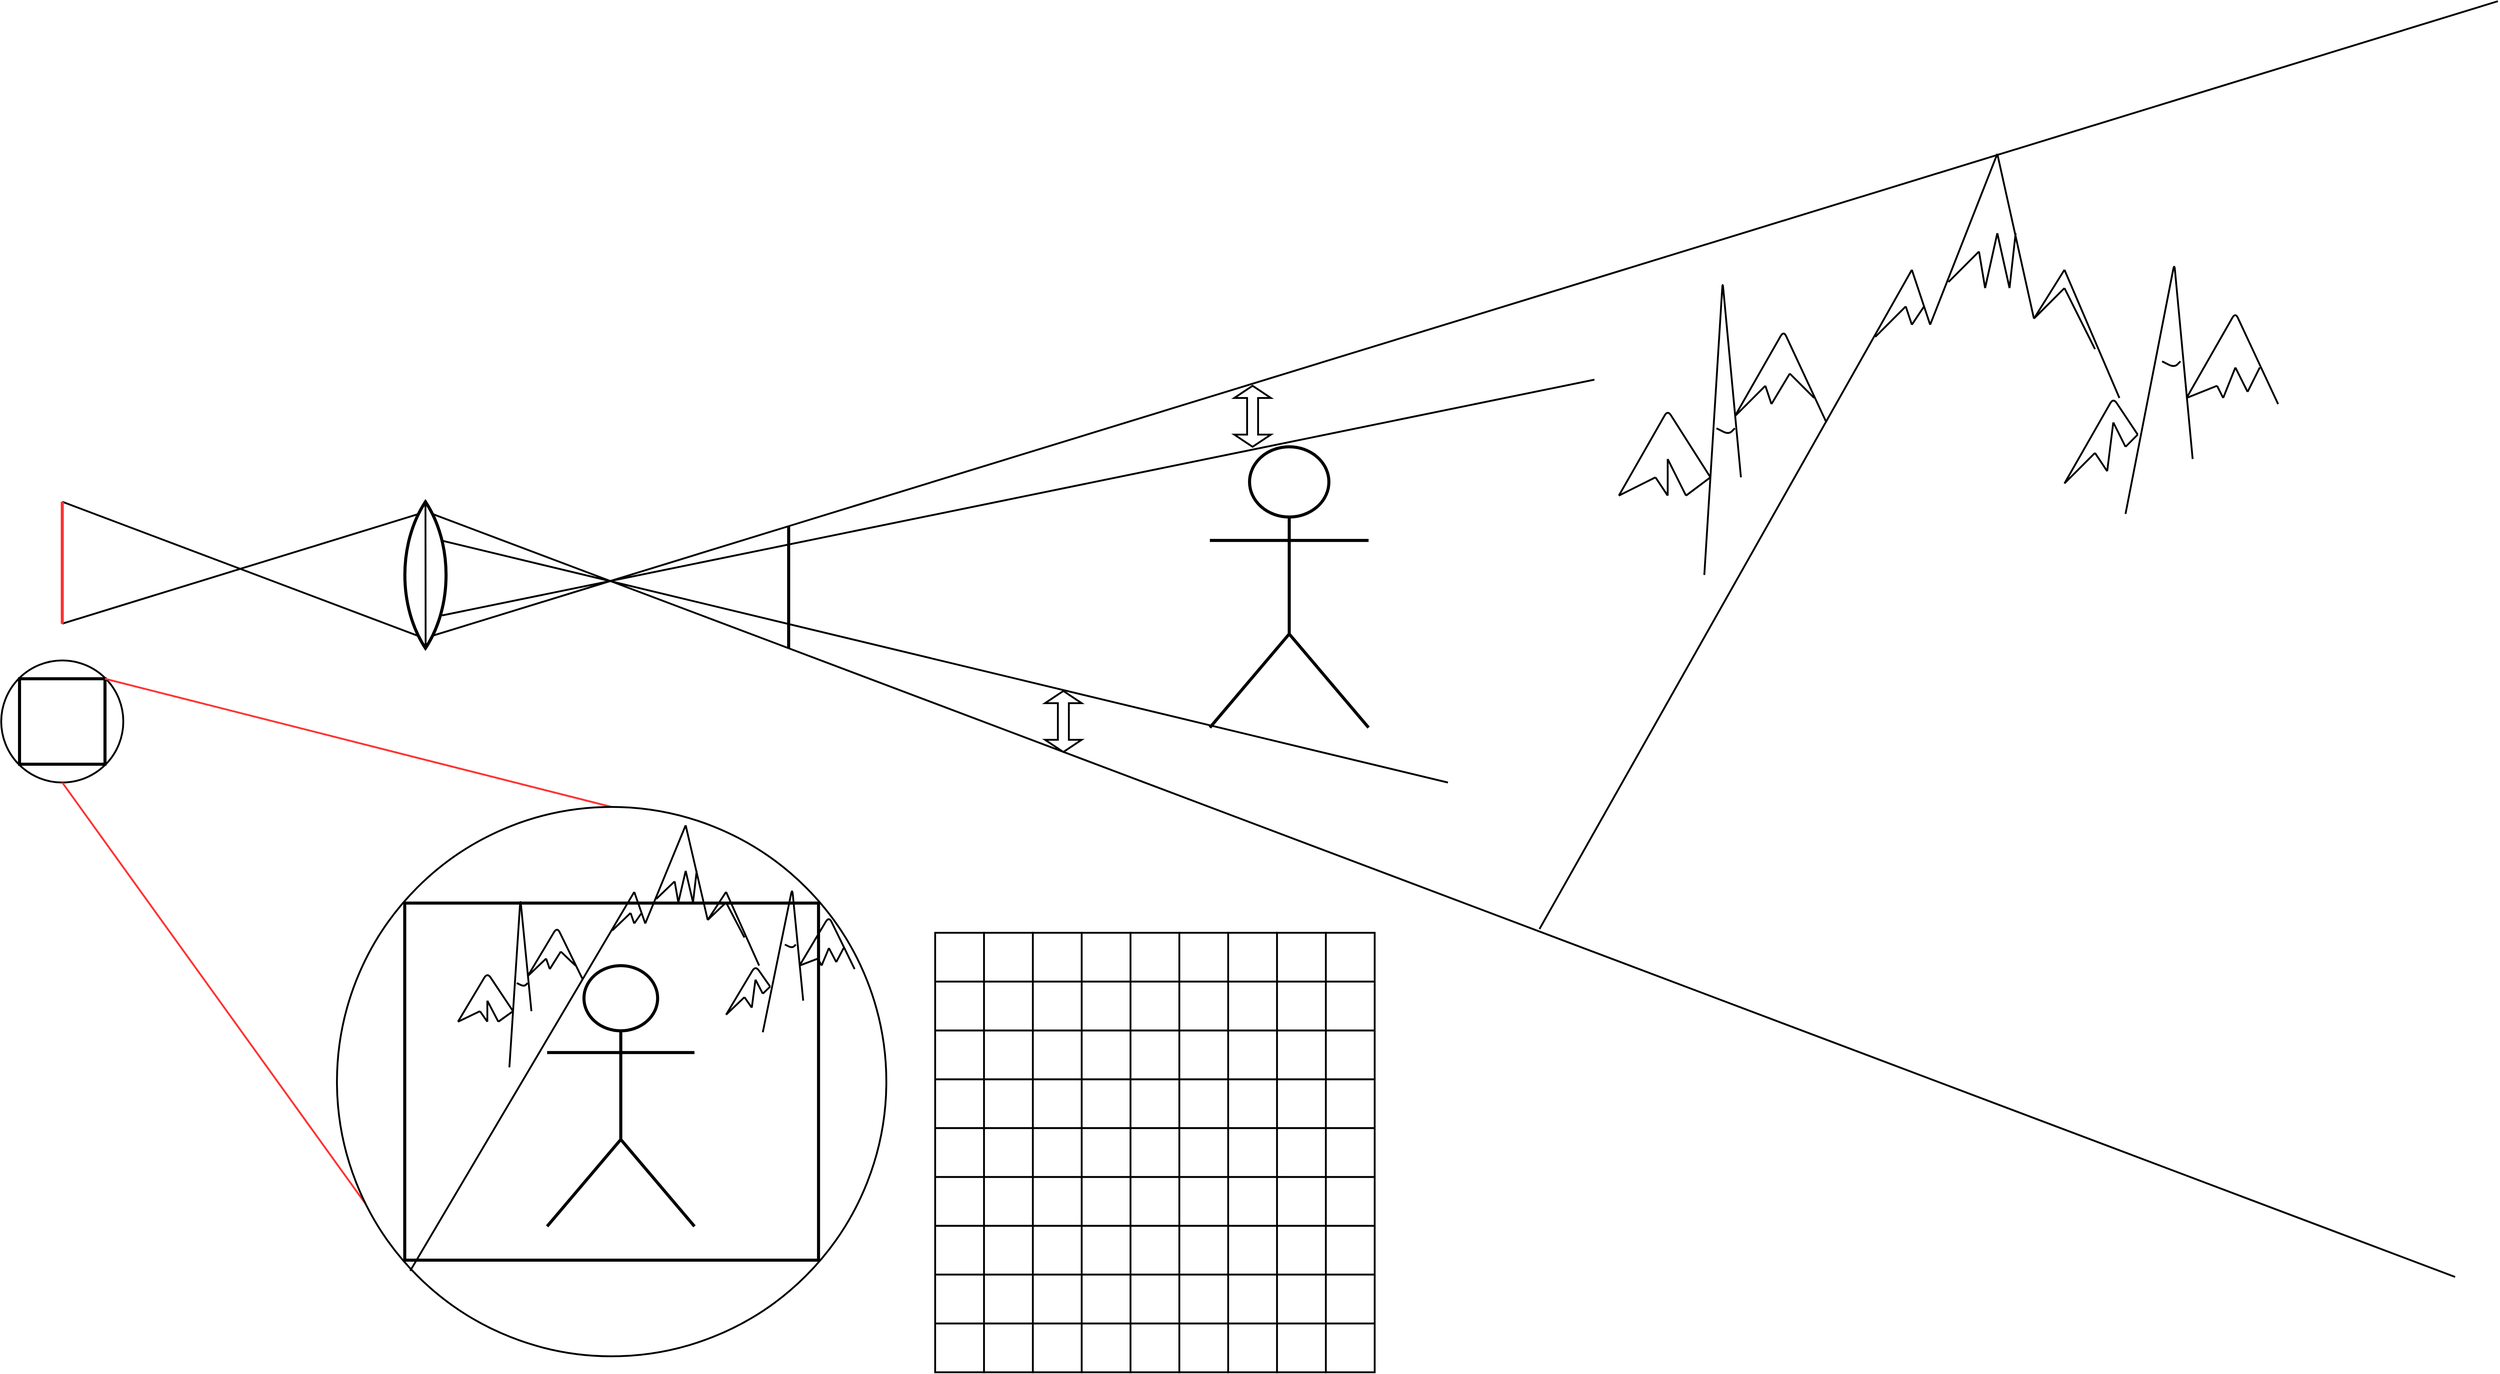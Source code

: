 <mxfile version="12.4.7" type="device"><diagram id="Iu-6pFek45167cjENZd1" name="Page-1"><mxGraphModel dx="7127" dy="3905" grid="1" gridSize="10" guides="1" tooltips="1" connect="1" arrows="1" fold="1" page="1" pageScale="1" pageWidth="1169" pageHeight="827" math="0" shadow="0"><root><mxCell id="0"/><mxCell id="1" parent="0"/><mxCell id="mqlm7likWdZztzBsqWx2-3" value="" style="whiteSpace=wrap;html=1;shape=mxgraph.basic.pointed_oval;strokeWidth=5;" parent="1" vertex="1"><mxGeometry x="400" y="120" width="90" height="240" as="geometry"/></mxCell><mxCell id="mqlm7likWdZztzBsqWx2-7" value="" style="endArrow=none;html=1;exitX=0.626;exitY=0.915;exitDx=0;exitDy=0;exitPerimeter=0;strokeWidth=3;" parent="1" source="mqlm7likWdZztzBsqWx2-3" edge="1"><mxGeometry width="50" height="50" relative="1" as="geometry"><mxPoint x="426.34" y="369.6" as="sourcePoint"/><mxPoint x="1040" y="160" as="targetPoint"/></mxGeometry></mxCell><mxCell id="mqlm7likWdZztzBsqWx2-11" value="" style="endArrow=none;html=1;exitX=0.625;exitY=0.083;exitDx=0;exitDy=0;exitPerimeter=0;strokeWidth=3;" parent="1" source="mqlm7likWdZztzBsqWx2-3" edge="1"><mxGeometry width="50" height="50" relative="1" as="geometry"><mxPoint x="456.25" y="139.92" as="sourcePoint"/><mxPoint x="1040" y="360" as="targetPoint"/></mxGeometry></mxCell><mxCell id="mqlm7likWdZztzBsqWx2-12" value="" style="endArrow=none;html=1;exitX=0.626;exitY=0.915;exitDx=0;exitDy=0;exitPerimeter=0;strokeWidth=3;" parent="1" edge="1"><mxGeometry width="50" height="50" relative="1" as="geometry"><mxPoint x="-149.91" y="319.68" as="sourcePoint"/><mxPoint x="433.75" y="140.08" as="targetPoint"/></mxGeometry></mxCell><mxCell id="mqlm7likWdZztzBsqWx2-13" value="" style="endArrow=none;html=1;exitX=0.625;exitY=0.083;exitDx=0;exitDy=0;exitPerimeter=0;strokeWidth=3;" parent="1" edge="1"><mxGeometry width="50" height="50" relative="1" as="geometry"><mxPoint x="-150" y="120.0" as="sourcePoint"/><mxPoint x="433.75" y="340.08" as="targetPoint"/></mxGeometry></mxCell><mxCell id="mqlm7likWdZztzBsqWx2-14" value="" style="endArrow=none;html=1;" parent="1" edge="1"><mxGeometry width="50" height="50" relative="1" as="geometry"><mxPoint x="1040" y="160" as="sourcePoint"/><mxPoint x="1623.66" y="-20" as="targetPoint"/></mxGeometry></mxCell><mxCell id="mqlm7likWdZztzBsqWx2-15" value="" style="endArrow=none;html=1;exitX=0.625;exitY=0.083;exitDx=0;exitDy=0;exitPerimeter=0;" parent="1" edge="1"><mxGeometry width="50" height="50" relative="1" as="geometry"><mxPoint x="1040.0" y="360.0" as="sourcePoint"/><mxPoint x="1623.75" y="580.08" as="targetPoint"/></mxGeometry></mxCell><mxCell id="mqlm7likWdZztzBsqWx2-21" value="" style="endArrow=none;html=1;strokeWidth=3;" parent="1" edge="1"><mxGeometry width="50" height="50" relative="1" as="geometry"><mxPoint x="1040" y="160" as="sourcePoint"/><mxPoint x="3840" y="-700" as="targetPoint"/></mxGeometry></mxCell><mxCell id="mqlm7likWdZztzBsqWx2-24" value="" style="endArrow=none;html=1;exitX=0.625;exitY=0.083;exitDx=0;exitDy=0;exitPerimeter=0;strokeWidth=3;" parent="1" edge="1"><mxGeometry width="50" height="50" relative="1" as="geometry"><mxPoint x="1040" y="360" as="sourcePoint"/><mxPoint x="3770" y="1390" as="targetPoint"/></mxGeometry></mxCell><mxCell id="mqlm7likWdZztzBsqWx2-27" value="&lt;br&gt;" style="shape=umlActor;verticalLabelPosition=bottom;labelBackgroundColor=#ffffff;verticalAlign=top;html=1;outlineConnect=0;strokeWidth=5;" parent="1" vertex="1"><mxGeometry x="1730" y="30" width="260" height="460" as="geometry"/></mxCell><mxCell id="mqlm7likWdZztzBsqWx2-34" value="" style="endArrow=none;html=1;strokeWidth=5;strokeColor=#FF3333;" parent="1" edge="1"><mxGeometry width="50" height="50" relative="1" as="geometry"><mxPoint x="-150" y="320" as="sourcePoint"/><mxPoint x="-150" y="120" as="targetPoint"/></mxGeometry></mxCell><mxCell id="mqlm7likWdZztzBsqWx2-35" value="" style="endArrow=none;html=1;strokeWidth=3;exitX=0.503;exitY=0.993;exitDx=0;exitDy=0;exitPerimeter=0;entryX=0.5;entryY=0.012;entryDx=0;entryDy=0;entryPerimeter=0;" parent="1" source="mqlm7likWdZztzBsqWx2-3" target="mqlm7likWdZztzBsqWx2-3" edge="1"><mxGeometry width="50" height="50" relative="1" as="geometry"><mxPoint x="270" y="1460" as="sourcePoint"/><mxPoint x="444" y="130" as="targetPoint"/></mxGeometry></mxCell><mxCell id="mqlm7likWdZztzBsqWx2-36" value="" style="endArrow=none;html=1;strokeWidth=5;" parent="1" edge="1"><mxGeometry width="50" height="50" relative="1" as="geometry"><mxPoint x="1040" y="360" as="sourcePoint"/><mxPoint x="1040" y="160" as="targetPoint"/></mxGeometry></mxCell><mxCell id="mqlm7likWdZztzBsqWx2-38" value="" style="endArrow=none;html=1;strokeWidth=3;" parent="1" edge="1"><mxGeometry width="50" height="50" relative="1" as="geometry"><mxPoint x="2910" y="-170" as="sourcePoint"/><mxPoint x="3020" y="-450" as="targetPoint"/></mxGeometry></mxCell><mxCell id="mqlm7likWdZztzBsqWx2-40" value="" style="endArrow=none;html=1;strokeWidth=3;" parent="1" edge="1"><mxGeometry width="50" height="50" relative="1" as="geometry"><mxPoint x="3080" y="-180" as="sourcePoint"/><mxPoint x="3020" y="-450" as="targetPoint"/></mxGeometry></mxCell><mxCell id="mqlm7likWdZztzBsqWx2-43" value="" style="endArrow=none;html=1;strokeWidth=3;" parent="1" edge="1"><mxGeometry width="50" height="50" relative="1" as="geometry"><mxPoint x="3080" y="-180" as="sourcePoint"/><mxPoint x="3130" y="-260" as="targetPoint"/></mxGeometry></mxCell><mxCell id="mqlm7likWdZztzBsqWx2-44" value="" style="endArrow=none;html=1;strokeWidth=3;" parent="1" edge="1"><mxGeometry width="50" height="50" relative="1" as="geometry"><mxPoint x="2910.0" y="-170" as="sourcePoint"/><mxPoint x="2880" y="-260" as="targetPoint"/></mxGeometry></mxCell><mxCell id="mqlm7likWdZztzBsqWx2-47" value="" style="endArrow=none;html=1;strokeWidth=3;" parent="1" edge="1"><mxGeometry width="50" height="50" relative="1" as="geometry"><mxPoint x="2270" y="820" as="sourcePoint"/><mxPoint x="2880" y="-260" as="targetPoint"/></mxGeometry></mxCell><mxCell id="mqlm7likWdZztzBsqWx2-48" value="" style="endArrow=none;html=1;strokeWidth=3;" parent="1" edge="1"><mxGeometry width="50" height="50" relative="1" as="geometry"><mxPoint x="3220" y="-50" as="sourcePoint"/><mxPoint x="3130" y="-260" as="targetPoint"/></mxGeometry></mxCell><mxCell id="mqlm7likWdZztzBsqWx2-50" value="" style="endArrow=none;html=1;strokeWidth=3;" parent="1" edge="1"><mxGeometry width="50" height="50" relative="1" as="geometry"><mxPoint x="2540" y="240" as="sourcePoint"/><mxPoint x="2600" y="80" as="targetPoint"/><Array as="points"><mxPoint x="2570" y="-240"/></Array></mxGeometry></mxCell><mxCell id="mqlm7likWdZztzBsqWx2-51" value="" style="endArrow=none;html=1;strokeWidth=3;" parent="1" edge="1"><mxGeometry width="50" height="50" relative="1" as="geometry"><mxPoint x="2590" y="-20" as="sourcePoint"/><mxPoint x="2740" y="-10" as="targetPoint"/><Array as="points"><mxPoint x="2670" y="-160"/></Array></mxGeometry></mxCell><mxCell id="mqlm7likWdZztzBsqWx2-53" value="" style="endArrow=none;html=1;strokeWidth=3;" parent="1" edge="1"><mxGeometry width="50" height="50" relative="1" as="geometry"><mxPoint x="2400" y="110" as="sourcePoint"/><mxPoint x="2550" y="80" as="targetPoint"/><Array as="points"><mxPoint x="2480" y="-30"/></Array></mxGeometry></mxCell><mxCell id="mqlm7likWdZztzBsqWx2-54" value="" style="endArrow=none;html=1;strokeWidth=3;" parent="1" edge="1"><mxGeometry width="50" height="50" relative="1" as="geometry"><mxPoint x="3230" y="140" as="sourcePoint"/><mxPoint x="3340" y="50" as="targetPoint"/><Array as="points"><mxPoint x="3310" y="-270"/></Array></mxGeometry></mxCell><mxCell id="mqlm7likWdZztzBsqWx2-55" value="" style="endArrow=none;html=1;strokeWidth=3;" parent="1" edge="1"><mxGeometry width="50" height="50" relative="1" as="geometry"><mxPoint x="3330" y="-50" as="sourcePoint"/><mxPoint x="3480" y="-40" as="targetPoint"/><Array as="points"><mxPoint x="3410" y="-190"/></Array></mxGeometry></mxCell><mxCell id="mqlm7likWdZztzBsqWx2-56" value="" style="endArrow=none;html=1;strokeWidth=3;" parent="1" edge="1"><mxGeometry width="50" height="50" relative="1" as="geometry"><mxPoint x="3130" y="90" as="sourcePoint"/><mxPoint x="3250" y="10" as="targetPoint"/><Array as="points"><mxPoint x="3210" y="-50"/></Array></mxGeometry></mxCell><mxCell id="mqlm7likWdZztzBsqWx2-57" value="" style="endArrow=none;html=1;strokeWidth=3;" parent="1" edge="1"><mxGeometry width="50" height="50" relative="1" as="geometry"><mxPoint x="2400" y="110" as="sourcePoint"/><mxPoint x="2460" y="80" as="targetPoint"/></mxGeometry></mxCell><mxCell id="mqlm7likWdZztzBsqWx2-59" value="" style="endArrow=none;html=1;strokeWidth=3;" parent="1" edge="1"><mxGeometry width="50" height="50" relative="1" as="geometry"><mxPoint x="2480" y="110" as="sourcePoint"/><mxPoint x="2460" y="80" as="targetPoint"/></mxGeometry></mxCell><mxCell id="mqlm7likWdZztzBsqWx2-60" value="" style="endArrow=none;html=1;strokeWidth=3;" parent="1" edge="1"><mxGeometry width="50" height="50" relative="1" as="geometry"><mxPoint x="2480" y="110" as="sourcePoint"/><mxPoint x="2480" y="50" as="targetPoint"/></mxGeometry></mxCell><mxCell id="mqlm7likWdZztzBsqWx2-62" value="" style="endArrow=none;html=1;strokeWidth=3;" parent="1" edge="1"><mxGeometry width="50" height="50" relative="1" as="geometry"><mxPoint x="2510" y="110" as="sourcePoint"/><mxPoint x="2480" y="50" as="targetPoint"/></mxGeometry></mxCell><mxCell id="mqlm7likWdZztzBsqWx2-63" value="" style="endArrow=none;html=1;strokeWidth=3;" parent="1" edge="1"><mxGeometry width="50" height="50" relative="1" as="geometry"><mxPoint x="2510" y="110" as="sourcePoint"/><mxPoint x="2550" y="80" as="targetPoint"/></mxGeometry></mxCell><mxCell id="mqlm7likWdZztzBsqWx2-67" value="" style="endArrow=none;html=1;strokeWidth=3;" parent="1" edge="1"><mxGeometry width="50" height="50" relative="1" as="geometry"><mxPoint x="3290.0" y="-110" as="sourcePoint"/><mxPoint x="3320.0" y="-110" as="targetPoint"/><Array as="points"><mxPoint x="3310" y="-100"/></Array></mxGeometry></mxCell><mxCell id="mqlm7likWdZztzBsqWx2-68" value="" style="endArrow=none;html=1;strokeWidth=3;" parent="1" edge="1"><mxGeometry width="50" height="50" relative="1" as="geometry"><mxPoint x="2560" y="-0.29" as="sourcePoint"/><mxPoint x="2590" y="-0.29" as="targetPoint"/><Array as="points"><mxPoint x="2580" y="9.71"/></Array></mxGeometry></mxCell><mxCell id="mqlm7likWdZztzBsqWx2-76" value="" style="endArrow=none;html=1;strokeWidth=3;" parent="1" edge="1"><mxGeometry width="50" height="50" relative="1" as="geometry"><mxPoint x="2590" y="-20" as="sourcePoint"/><mxPoint x="2640" y="-70" as="targetPoint"/></mxGeometry></mxCell><mxCell id="mqlm7likWdZztzBsqWx2-77" value="" style="endArrow=none;html=1;strokeWidth=3;" parent="1" edge="1"><mxGeometry width="50" height="50" relative="1" as="geometry"><mxPoint x="2650" y="-40" as="sourcePoint"/><mxPoint x="2640" y="-70" as="targetPoint"/></mxGeometry></mxCell><mxCell id="mqlm7likWdZztzBsqWx2-78" value="" style="endArrow=none;html=1;strokeWidth=3;" parent="1" edge="1"><mxGeometry width="50" height="50" relative="1" as="geometry"><mxPoint x="2650" y="-40" as="sourcePoint"/><mxPoint x="2680" y="-90" as="targetPoint"/></mxGeometry></mxCell><mxCell id="mqlm7likWdZztzBsqWx2-81" value="" style="endArrow=none;html=1;strokeWidth=3;" parent="1" edge="1"><mxGeometry width="50" height="50" relative="1" as="geometry"><mxPoint x="2720" y="-50" as="sourcePoint"/><mxPoint x="2680" y="-90" as="targetPoint"/></mxGeometry></mxCell><mxCell id="mqlm7likWdZztzBsqWx2-83" value="" style="endArrow=none;html=1;strokeWidth=3;" parent="1" edge="1"><mxGeometry width="50" height="50" relative="1" as="geometry"><mxPoint x="2820" y="-150" as="sourcePoint"/><mxPoint x="2870" y="-200" as="targetPoint"/></mxGeometry></mxCell><mxCell id="mqlm7likWdZztzBsqWx2-84" value="" style="endArrow=none;html=1;strokeWidth=3;" parent="1" edge="1"><mxGeometry width="50" height="50" relative="1" as="geometry"><mxPoint x="2880" y="-170" as="sourcePoint"/><mxPoint x="2870" y="-200" as="targetPoint"/></mxGeometry></mxCell><mxCell id="mqlm7likWdZztzBsqWx2-85" value="" style="endArrow=none;html=1;strokeWidth=3;" parent="1" edge="1"><mxGeometry width="50" height="50" relative="1" as="geometry"><mxPoint x="2880" y="-170" as="sourcePoint"/><mxPoint x="2900" y="-200" as="targetPoint"/></mxGeometry></mxCell><mxCell id="mqlm7likWdZztzBsqWx2-87" value="" style="endArrow=none;html=1;strokeWidth=3;" parent="1" edge="1"><mxGeometry width="50" height="50" relative="1" as="geometry"><mxPoint x="2940" y="-240" as="sourcePoint"/><mxPoint x="2990" y="-290" as="targetPoint"/></mxGeometry></mxCell><mxCell id="mqlm7likWdZztzBsqWx2-88" value="" style="endArrow=none;html=1;strokeWidth=3;" parent="1" edge="1"><mxGeometry width="50" height="50" relative="1" as="geometry"><mxPoint x="3000" y="-230" as="sourcePoint"/><mxPoint x="2990" y="-290" as="targetPoint"/></mxGeometry></mxCell><mxCell id="mqlm7likWdZztzBsqWx2-89" value="" style="endArrow=none;html=1;strokeWidth=3;" parent="1" edge="1"><mxGeometry width="50" height="50" relative="1" as="geometry"><mxPoint x="3000" y="-230" as="sourcePoint"/><mxPoint x="3020" y="-320" as="targetPoint"/></mxGeometry></mxCell><mxCell id="mqlm7likWdZztzBsqWx2-90" value="" style="endArrow=none;html=1;strokeWidth=3;" parent="1" edge="1"><mxGeometry width="50" height="50" relative="1" as="geometry"><mxPoint x="3040" y="-230" as="sourcePoint"/><mxPoint x="3020" y="-320" as="targetPoint"/></mxGeometry></mxCell><mxCell id="mqlm7likWdZztzBsqWx2-91" value="" style="endArrow=none;html=1;strokeWidth=3;" parent="1" edge="1"><mxGeometry width="50" height="50" relative="1" as="geometry"><mxPoint x="3040" y="-230" as="sourcePoint"/><mxPoint x="3050" y="-320" as="targetPoint"/></mxGeometry></mxCell><mxCell id="mqlm7likWdZztzBsqWx2-92" value="" style="endArrow=none;html=1;strokeWidth=3;" parent="1" edge="1"><mxGeometry width="50" height="50" relative="1" as="geometry"><mxPoint x="3080" y="-180" as="sourcePoint"/><mxPoint x="3130" y="-230" as="targetPoint"/></mxGeometry></mxCell><mxCell id="mqlm7likWdZztzBsqWx2-93" value="" style="endArrow=none;html=1;strokeWidth=3;" parent="1" edge="1"><mxGeometry width="50" height="50" relative="1" as="geometry"><mxPoint x="3180" y="-130" as="sourcePoint"/><mxPoint x="3130" y="-230" as="targetPoint"/></mxGeometry></mxCell><mxCell id="mqlm7likWdZztzBsqWx2-95" value="" style="endArrow=none;html=1;strokeWidth=3;" parent="1" edge="1"><mxGeometry width="50" height="50" relative="1" as="geometry"><mxPoint x="3130" y="90.0" as="sourcePoint"/><mxPoint x="3180" y="40.0" as="targetPoint"/></mxGeometry></mxCell><mxCell id="mqlm7likWdZztzBsqWx2-96" value="" style="endArrow=none;html=1;strokeWidth=3;" parent="1" edge="1"><mxGeometry width="50" height="50" relative="1" as="geometry"><mxPoint x="3200" y="70" as="sourcePoint"/><mxPoint x="3180" y="40" as="targetPoint"/></mxGeometry></mxCell><mxCell id="mqlm7likWdZztzBsqWx2-97" value="" style="endArrow=none;html=1;strokeWidth=3;" parent="1" edge="1"><mxGeometry width="50" height="50" relative="1" as="geometry"><mxPoint x="3200" y="70" as="sourcePoint"/><mxPoint x="3210" y="-10" as="targetPoint"/></mxGeometry></mxCell><mxCell id="mqlm7likWdZztzBsqWx2-98" value="" style="endArrow=none;html=1;strokeWidth=3;" parent="1" edge="1"><mxGeometry width="50" height="50" relative="1" as="geometry"><mxPoint x="3230" y="30" as="sourcePoint"/><mxPoint x="3210" y="-10" as="targetPoint"/></mxGeometry></mxCell><mxCell id="mqlm7likWdZztzBsqWx2-99" value="" style="endArrow=none;html=1;strokeWidth=3;" parent="1" edge="1"><mxGeometry width="50" height="50" relative="1" as="geometry"><mxPoint x="3230" y="30" as="sourcePoint"/><mxPoint x="3250" y="10" as="targetPoint"/></mxGeometry></mxCell><mxCell id="mqlm7likWdZztzBsqWx2-100" value="" style="endArrow=none;html=1;strokeWidth=3;" parent="1" edge="1"><mxGeometry width="50" height="50" relative="1" as="geometry"><mxPoint x="3330" y="-50" as="sourcePoint"/><mxPoint x="3380" y="-70" as="targetPoint"/></mxGeometry></mxCell><mxCell id="mqlm7likWdZztzBsqWx2-101" value="" style="endArrow=none;html=1;strokeWidth=3;" parent="1" edge="1"><mxGeometry width="50" height="50" relative="1" as="geometry"><mxPoint x="3390" y="-50" as="sourcePoint"/><mxPoint x="3380" y="-70.0" as="targetPoint"/></mxGeometry></mxCell><mxCell id="mqlm7likWdZztzBsqWx2-102" value="" style="endArrow=none;html=1;strokeWidth=3;" parent="1" edge="1"><mxGeometry width="50" height="50" relative="1" as="geometry"><mxPoint x="3390" y="-50.0" as="sourcePoint"/><mxPoint x="3410" y="-100" as="targetPoint"/></mxGeometry></mxCell><mxCell id="mqlm7likWdZztzBsqWx2-103" value="" style="endArrow=none;html=1;strokeWidth=3;" parent="1" edge="1"><mxGeometry width="50" height="50" relative="1" as="geometry"><mxPoint x="3430" y="-60" as="sourcePoint"/><mxPoint x="3410" y="-100" as="targetPoint"/></mxGeometry></mxCell><mxCell id="mqlm7likWdZztzBsqWx2-104" value="" style="endArrow=none;html=1;strokeWidth=3;" parent="1" edge="1"><mxGeometry width="50" height="50" relative="1" as="geometry"><mxPoint x="3430" y="-60.0" as="sourcePoint"/><mxPoint x="3450" y="-100" as="targetPoint"/></mxGeometry></mxCell><mxCell id="mqlm7likWdZztzBsqWx2-107" value="" style="endArrow=none;html=1;strokeWidth=3;exitX=0.802;exitY=0.776;exitDx=0;exitDy=0;exitPerimeter=0;" parent="1" source="mqlm7likWdZztzBsqWx2-3" edge="1"><mxGeometry width="50" height="50" relative="1" as="geometry"><mxPoint x="465.88" y="321.36" as="sourcePoint"/><mxPoint x="2360" y="-80" as="targetPoint"/></mxGeometry></mxCell><mxCell id="mqlm7likWdZztzBsqWx2-110" value="" style="endArrow=none;html=1;strokeWidth=3;exitX=0.815;exitY=0.267;exitDx=0;exitDy=0;exitPerimeter=0;" parent="1" source="mqlm7likWdZztzBsqWx2-3" edge="1"><mxGeometry width="50" height="50" relative="1" as="geometry"><mxPoint x="473" y="181" as="sourcePoint"/><mxPoint x="2120" y="580" as="targetPoint"/></mxGeometry></mxCell><mxCell id="mqlm7likWdZztzBsqWx2-111" value="" style="shape=doubleArrow;direction=south;whiteSpace=wrap;html=1;strokeWidth=3;" parent="1" vertex="1"><mxGeometry x="1460" y="430" width="60" height="100" as="geometry"/></mxCell><mxCell id="mqlm7likWdZztzBsqWx2-112" value="" style="shape=doubleArrow;direction=south;whiteSpace=wrap;html=1;strokeWidth=3;" parent="1" vertex="1"><mxGeometry x="1770" y="-70" width="60" height="100" as="geometry"/></mxCell><mxCell id="mqlm7likWdZztzBsqWx2-115" value="" style="ellipse;whiteSpace=wrap;html=1;aspect=fixed;strokeWidth=3;" parent="1" vertex="1"><mxGeometry x="-250" y="380" width="200" height="200" as="geometry"/></mxCell><mxCell id="mqlm7likWdZztzBsqWx2-116" value="" style="whiteSpace=wrap;html=1;aspect=fixed;strokeWidth=5;" parent="1" vertex="1"><mxGeometry x="-220" y="410" width="140" height="140" as="geometry"/></mxCell><mxCell id="mqlm7likWdZztzBsqWx2-253" value="" style="endArrow=none;html=1;strokeColor=#FF3333;strokeWidth=3;entryX=0.5;entryY=0;entryDx=0;entryDy=0;" parent="1" target="mqlm7likWdZztzBsqWx2-160" edge="1"><mxGeometry width="50" height="50" relative="1" as="geometry"><mxPoint x="-80" y="410" as="sourcePoint"/><mxPoint x="-30" y="360" as="targetPoint"/></mxGeometry></mxCell><mxCell id="mqlm7likWdZztzBsqWx2-258" value="" style="endArrow=none;html=1;strokeColor=#FF3333;strokeWidth=3;exitX=0.5;exitY=1;exitDx=0;exitDy=0;entryX=0;entryY=1;entryDx=0;entryDy=0;" parent="1" source="mqlm7likWdZztzBsqWx2-115" target="mqlm7likWdZztzBsqWx2-160" edge="1"><mxGeometry width="50" height="50" relative="1" as="geometry"><mxPoint x="-250" y="1590" as="sourcePoint"/><mxPoint x="-200" y="1540" as="targetPoint"/></mxGeometry></mxCell><mxCell id="mqlm7likWdZztzBsqWx2-160" value="" style="ellipse;whiteSpace=wrap;html=1;aspect=fixed;strokeWidth=3;" parent="1" vertex="1"><mxGeometry x="300" y="620" width="900" height="900" as="geometry"/></mxCell><mxCell id="mqlm7likWdZztzBsqWx2-161" value="" style="whiteSpace=wrap;html=1;aspect=fixed;strokeWidth=5;container=1;" parent="1" vertex="1"><mxGeometry x="411.07" y="777.5" width="677.85" height="585" as="geometry"/></mxCell><mxCell id="mqlm7likWdZztzBsqWx2-252" value="&lt;br&gt;" style="shape=umlActor;verticalLabelPosition=bottom;labelBackgroundColor=#ffffff;verticalAlign=top;html=1;outlineConnect=0;strokeWidth=5;" parent="mqlm7likWdZztzBsqWx2-161" vertex="1"><mxGeometry x="233.214" y="102.504" width="241.426" height="427.143" as="geometry"/></mxCell><mxCell id="mqlm7likWdZztzBsqWx2-251" value="" style="group;strokeWidth=6;" parent="1" vertex="1" connectable="0"><mxGeometry x="420" y="650" width="710" height="730" as="geometry"/></mxCell><mxCell id="mqlm7likWdZztzBsqWx2-208" value="" style="endArrow=none;html=1;strokeWidth=3;" parent="mqlm7likWdZztzBsqWx2-251" edge="1"><mxGeometry width="50" height="50" relative="1" as="geometry"><mxPoint x="385.085" y="160.945" as="sourcePoint"/><mxPoint x="451.271" as="targetPoint"/></mxGeometry></mxCell><mxCell id="mqlm7likWdZztzBsqWx2-209" value="" style="endArrow=none;html=1;strokeWidth=3;" parent="mqlm7likWdZztzBsqWx2-251" edge="1"><mxGeometry width="50" height="50" relative="1" as="geometry"><mxPoint x="487.373" y="155.197" as="sourcePoint"/><mxPoint x="451.271" as="targetPoint"/></mxGeometry></mxCell><mxCell id="mqlm7likWdZztzBsqWx2-210" value="" style="endArrow=none;html=1;strokeWidth=3;" parent="mqlm7likWdZztzBsqWx2-251" edge="1"><mxGeometry width="50" height="50" relative="1" as="geometry"><mxPoint x="487.373" y="155.197" as="sourcePoint"/><mxPoint x="517.458" y="109.213" as="targetPoint"/></mxGeometry></mxCell><mxCell id="mqlm7likWdZztzBsqWx2-211" value="" style="endArrow=none;html=1;strokeWidth=3;" parent="mqlm7likWdZztzBsqWx2-251" edge="1"><mxGeometry width="50" height="50" relative="1" as="geometry"><mxPoint x="385.085" y="160.945" as="sourcePoint"/><mxPoint x="367.034" y="109.213" as="targetPoint"/></mxGeometry></mxCell><mxCell id="mqlm7likWdZztzBsqWx2-212" value="" style="endArrow=none;html=1;strokeWidth=3;" parent="mqlm7likWdZztzBsqWx2-251" edge="1"><mxGeometry width="50" height="50" relative="1" as="geometry"><mxPoint y="730" as="sourcePoint"/><mxPoint x="367.034" y="109.213" as="targetPoint"/></mxGeometry></mxCell><mxCell id="mqlm7likWdZztzBsqWx2-213" value="" style="endArrow=none;html=1;strokeWidth=3;" parent="mqlm7likWdZztzBsqWx2-251" edge="1"><mxGeometry width="50" height="50" relative="1" as="geometry"><mxPoint x="571.61" y="229.921" as="sourcePoint"/><mxPoint x="517.458" y="109.213" as="targetPoint"/></mxGeometry></mxCell><mxCell id="mqlm7likWdZztzBsqWx2-214" value="" style="endArrow=none;html=1;strokeWidth=3;" parent="mqlm7likWdZztzBsqWx2-251" edge="1"><mxGeometry width="50" height="50" relative="1" as="geometry"><mxPoint x="162.458" y="396.614" as="sourcePoint"/><mxPoint x="198.559" y="304.646" as="targetPoint"/><Array as="points"><mxPoint x="180.508" y="120.709"/></Array></mxGeometry></mxCell><mxCell id="mqlm7likWdZztzBsqWx2-215" value="" style="endArrow=none;html=1;strokeWidth=3;" parent="mqlm7likWdZztzBsqWx2-251" edge="1"><mxGeometry width="50" height="50" relative="1" as="geometry"><mxPoint x="192.542" y="247.165" as="sourcePoint"/><mxPoint x="282.797" y="252.913" as="targetPoint"/><Array as="points"><mxPoint x="240.678" y="166.693"/></Array></mxGeometry></mxCell><mxCell id="mqlm7likWdZztzBsqWx2-216" value="" style="endArrow=none;html=1;strokeWidth=3;" parent="mqlm7likWdZztzBsqWx2-251" edge="1"><mxGeometry width="50" height="50" relative="1" as="geometry"><mxPoint x="78.22" y="321.89" as="sourcePoint"/><mxPoint x="168.475" y="304.646" as="targetPoint"/><Array as="points"><mxPoint x="126.356" y="241.417"/></Array></mxGeometry></mxCell><mxCell id="mqlm7likWdZztzBsqWx2-217" value="" style="endArrow=none;html=1;strokeWidth=3;" parent="mqlm7likWdZztzBsqWx2-251" edge="1"><mxGeometry width="50" height="50" relative="1" as="geometry"><mxPoint x="577.627" y="339.134" as="sourcePoint"/><mxPoint x="643.814" y="287.402" as="targetPoint"/><Array as="points"><mxPoint x="625.763" y="103.465"/></Array></mxGeometry></mxCell><mxCell id="mqlm7likWdZztzBsqWx2-218" value="" style="endArrow=none;html=1;strokeWidth=3;" parent="mqlm7likWdZztzBsqWx2-251" edge="1"><mxGeometry width="50" height="50" relative="1" as="geometry"><mxPoint x="637.797" y="229.921" as="sourcePoint"/><mxPoint x="728.051" y="235.669" as="targetPoint"/><Array as="points"><mxPoint x="685.932" y="149.449"/></Array></mxGeometry></mxCell><mxCell id="mqlm7likWdZztzBsqWx2-219" value="" style="endArrow=none;html=1;strokeWidth=3;" parent="mqlm7likWdZztzBsqWx2-251" edge="1"><mxGeometry width="50" height="50" relative="1" as="geometry"><mxPoint x="517.458" y="310.394" as="sourcePoint"/><mxPoint x="589.661" y="264.409" as="targetPoint"/><Array as="points"><mxPoint x="565.593" y="229.921"/></Array></mxGeometry></mxCell><mxCell id="mqlm7likWdZztzBsqWx2-220" value="" style="endArrow=none;html=1;strokeWidth=3;" parent="mqlm7likWdZztzBsqWx2-251" edge="1"><mxGeometry width="50" height="50" relative="1" as="geometry"><mxPoint x="78.22" y="321.89" as="sourcePoint"/><mxPoint x="114.322" y="304.646" as="targetPoint"/></mxGeometry></mxCell><mxCell id="mqlm7likWdZztzBsqWx2-221" value="" style="endArrow=none;html=1;strokeWidth=3;" parent="mqlm7likWdZztzBsqWx2-251" edge="1"><mxGeometry width="50" height="50" relative="1" as="geometry"><mxPoint x="126.356" y="321.89" as="sourcePoint"/><mxPoint x="114.322" y="304.646" as="targetPoint"/></mxGeometry></mxCell><mxCell id="mqlm7likWdZztzBsqWx2-222" value="" style="endArrow=none;html=1;strokeWidth=3;" parent="mqlm7likWdZztzBsqWx2-251" edge="1"><mxGeometry width="50" height="50" relative="1" as="geometry"><mxPoint x="126.356" y="321.89" as="sourcePoint"/><mxPoint x="126.356" y="287.402" as="targetPoint"/></mxGeometry></mxCell><mxCell id="mqlm7likWdZztzBsqWx2-223" value="" style="endArrow=none;html=1;strokeWidth=3;" parent="mqlm7likWdZztzBsqWx2-251" edge="1"><mxGeometry width="50" height="50" relative="1" as="geometry"><mxPoint x="144.407" y="321.89" as="sourcePoint"/><mxPoint x="126.356" y="287.402" as="targetPoint"/></mxGeometry></mxCell><mxCell id="mqlm7likWdZztzBsqWx2-224" value="" style="endArrow=none;html=1;strokeWidth=3;" parent="mqlm7likWdZztzBsqWx2-251" edge="1"><mxGeometry width="50" height="50" relative="1" as="geometry"><mxPoint x="144.407" y="321.89" as="sourcePoint"/><mxPoint x="168.475" y="304.646" as="targetPoint"/></mxGeometry></mxCell><mxCell id="mqlm7likWdZztzBsqWx2-225" value="" style="endArrow=none;html=1;strokeWidth=3;" parent="mqlm7likWdZztzBsqWx2-251" edge="1"><mxGeometry width="50" height="50" relative="1" as="geometry"><mxPoint x="613.729" y="195.433" as="sourcePoint"/><mxPoint x="631.78" y="195.433" as="targetPoint"/><Array as="points"><mxPoint x="625.763" y="201.181"/></Array></mxGeometry></mxCell><mxCell id="mqlm7likWdZztzBsqWx2-226" value="" style="endArrow=none;html=1;strokeWidth=3;" parent="mqlm7likWdZztzBsqWx2-251" edge="1"><mxGeometry width="50" height="50" relative="1" as="geometry"><mxPoint x="174.492" y="258.495" as="sourcePoint"/><mxPoint x="192.542" y="258.495" as="targetPoint"/><Array as="points"><mxPoint x="186.525" y="264.243"/></Array></mxGeometry></mxCell><mxCell id="mqlm7likWdZztzBsqWx2-227" value="" style="endArrow=none;html=1;strokeWidth=3;" parent="mqlm7likWdZztzBsqWx2-251" edge="1"><mxGeometry width="50" height="50" relative="1" as="geometry"><mxPoint x="192.542" y="247.165" as="sourcePoint"/><mxPoint x="222.627" y="218.425" as="targetPoint"/></mxGeometry></mxCell><mxCell id="mqlm7likWdZztzBsqWx2-228" value="" style="endArrow=none;html=1;strokeWidth=3;" parent="mqlm7likWdZztzBsqWx2-251" edge="1"><mxGeometry width="50" height="50" relative="1" as="geometry"><mxPoint x="228.644" y="235.669" as="sourcePoint"/><mxPoint x="222.627" y="218.425" as="targetPoint"/></mxGeometry></mxCell><mxCell id="mqlm7likWdZztzBsqWx2-229" value="" style="endArrow=none;html=1;strokeWidth=3;" parent="mqlm7likWdZztzBsqWx2-251" edge="1"><mxGeometry width="50" height="50" relative="1" as="geometry"><mxPoint x="228.644" y="235.669" as="sourcePoint"/><mxPoint x="246.695" y="206.929" as="targetPoint"/></mxGeometry></mxCell><mxCell id="mqlm7likWdZztzBsqWx2-230" value="" style="endArrow=none;html=1;strokeWidth=3;" parent="mqlm7likWdZztzBsqWx2-251" edge="1"><mxGeometry width="50" height="50" relative="1" as="geometry"><mxPoint x="270.763" y="229.921" as="sourcePoint"/><mxPoint x="246.695" y="206.929" as="targetPoint"/></mxGeometry></mxCell><mxCell id="mqlm7likWdZztzBsqWx2-231" value="" style="endArrow=none;html=1;strokeWidth=3;" parent="mqlm7likWdZztzBsqWx2-251" edge="1"><mxGeometry width="50" height="50" relative="1" as="geometry"><mxPoint x="330.932" y="172.441" as="sourcePoint"/><mxPoint x="361.017" y="143.701" as="targetPoint"/></mxGeometry></mxCell><mxCell id="mqlm7likWdZztzBsqWx2-232" value="" style="endArrow=none;html=1;strokeWidth=3;" parent="mqlm7likWdZztzBsqWx2-251" edge="1"><mxGeometry width="50" height="50" relative="1" as="geometry"><mxPoint x="367.034" y="160.945" as="sourcePoint"/><mxPoint x="361.017" y="143.701" as="targetPoint"/></mxGeometry></mxCell><mxCell id="mqlm7likWdZztzBsqWx2-233" value="" style="endArrow=none;html=1;strokeWidth=3;" parent="mqlm7likWdZztzBsqWx2-251" edge="1"><mxGeometry width="50" height="50" relative="1" as="geometry"><mxPoint x="367.034" y="160.945" as="sourcePoint"/><mxPoint x="379.068" y="143.701" as="targetPoint"/></mxGeometry></mxCell><mxCell id="mqlm7likWdZztzBsqWx2-234" value="" style="endArrow=none;html=1;strokeWidth=3;" parent="mqlm7likWdZztzBsqWx2-251" edge="1"><mxGeometry width="50" height="50" relative="1" as="geometry"><mxPoint x="403.136" y="120.709" as="sourcePoint"/><mxPoint x="433.22" y="91.969" as="targetPoint"/></mxGeometry></mxCell><mxCell id="mqlm7likWdZztzBsqWx2-235" value="" style="endArrow=none;html=1;strokeWidth=3;" parent="mqlm7likWdZztzBsqWx2-251" edge="1"><mxGeometry width="50" height="50" relative="1" as="geometry"><mxPoint x="439.237" y="126.457" as="sourcePoint"/><mxPoint x="433.22" y="91.969" as="targetPoint"/></mxGeometry></mxCell><mxCell id="mqlm7likWdZztzBsqWx2-236" value="" style="endArrow=none;html=1;strokeWidth=3;" parent="mqlm7likWdZztzBsqWx2-251" edge="1"><mxGeometry width="50" height="50" relative="1" as="geometry"><mxPoint x="439.237" y="126.457" as="sourcePoint"/><mxPoint x="451.271" y="74.724" as="targetPoint"/></mxGeometry></mxCell><mxCell id="mqlm7likWdZztzBsqWx2-237" value="" style="endArrow=none;html=1;strokeWidth=3;" parent="mqlm7likWdZztzBsqWx2-251" edge="1"><mxGeometry width="50" height="50" relative="1" as="geometry"><mxPoint x="463.305" y="126.457" as="sourcePoint"/><mxPoint x="451.271" y="74.724" as="targetPoint"/></mxGeometry></mxCell><mxCell id="mqlm7likWdZztzBsqWx2-238" value="" style="endArrow=none;html=1;strokeWidth=3;" parent="mqlm7likWdZztzBsqWx2-251" edge="1"><mxGeometry width="50" height="50" relative="1" as="geometry"><mxPoint x="463.305" y="126.457" as="sourcePoint"/><mxPoint x="469.322" y="74.724" as="targetPoint"/></mxGeometry></mxCell><mxCell id="mqlm7likWdZztzBsqWx2-239" value="" style="endArrow=none;html=1;strokeWidth=3;" parent="mqlm7likWdZztzBsqWx2-251" edge="1"><mxGeometry width="50" height="50" relative="1" as="geometry"><mxPoint x="487.373" y="155.197" as="sourcePoint"/><mxPoint x="517.458" y="126.457" as="targetPoint"/></mxGeometry></mxCell><mxCell id="mqlm7likWdZztzBsqWx2-240" value="" style="endArrow=none;html=1;strokeWidth=3;" parent="mqlm7likWdZztzBsqWx2-251" edge="1"><mxGeometry width="50" height="50" relative="1" as="geometry"><mxPoint x="547.542" y="183.937" as="sourcePoint"/><mxPoint x="517.458" y="126.457" as="targetPoint"/></mxGeometry></mxCell><mxCell id="mqlm7likWdZztzBsqWx2-241" value="" style="endArrow=none;html=1;strokeWidth=3;" parent="mqlm7likWdZztzBsqWx2-251" edge="1"><mxGeometry width="50" height="50" relative="1" as="geometry"><mxPoint x="517.458" y="310.394" as="sourcePoint"/><mxPoint x="547.542" y="281.654" as="targetPoint"/></mxGeometry></mxCell><mxCell id="mqlm7likWdZztzBsqWx2-242" value="" style="endArrow=none;html=1;strokeWidth=3;" parent="mqlm7likWdZztzBsqWx2-251" edge="1"><mxGeometry width="50" height="50" relative="1" as="geometry"><mxPoint x="559.576" y="298.898" as="sourcePoint"/><mxPoint x="547.542" y="281.654" as="targetPoint"/></mxGeometry></mxCell><mxCell id="mqlm7likWdZztzBsqWx2-243" value="" style="endArrow=none;html=1;strokeWidth=3;" parent="mqlm7likWdZztzBsqWx2-251" edge="1"><mxGeometry width="50" height="50" relative="1" as="geometry"><mxPoint x="559.576" y="298.898" as="sourcePoint"/><mxPoint x="565.593" y="252.913" as="targetPoint"/></mxGeometry></mxCell><mxCell id="mqlm7likWdZztzBsqWx2-244" value="" style="endArrow=none;html=1;strokeWidth=3;" parent="mqlm7likWdZztzBsqWx2-251" edge="1"><mxGeometry width="50" height="50" relative="1" as="geometry"><mxPoint x="577.627" y="275.906" as="sourcePoint"/><mxPoint x="565.593" y="252.913" as="targetPoint"/></mxGeometry></mxCell><mxCell id="mqlm7likWdZztzBsqWx2-245" value="" style="endArrow=none;html=1;strokeWidth=3;" parent="mqlm7likWdZztzBsqWx2-251" edge="1"><mxGeometry width="50" height="50" relative="1" as="geometry"><mxPoint x="577.627" y="275.906" as="sourcePoint"/><mxPoint x="589.661" y="264.409" as="targetPoint"/></mxGeometry></mxCell><mxCell id="mqlm7likWdZztzBsqWx2-246" value="" style="endArrow=none;html=1;strokeWidth=3;" parent="mqlm7likWdZztzBsqWx2-251" edge="1"><mxGeometry width="50" height="50" relative="1" as="geometry"><mxPoint x="637.797" y="229.921" as="sourcePoint"/><mxPoint x="667.881" y="218.425" as="targetPoint"/></mxGeometry></mxCell><mxCell id="mqlm7likWdZztzBsqWx2-247" value="" style="endArrow=none;html=1;strokeWidth=3;" parent="mqlm7likWdZztzBsqWx2-251" edge="1"><mxGeometry width="50" height="50" relative="1" as="geometry"><mxPoint x="673.898" y="229.921" as="sourcePoint"/><mxPoint x="667.881" y="218.425" as="targetPoint"/></mxGeometry></mxCell><mxCell id="mqlm7likWdZztzBsqWx2-248" value="" style="endArrow=none;html=1;strokeWidth=3;" parent="mqlm7likWdZztzBsqWx2-251" edge="1"><mxGeometry width="50" height="50" relative="1" as="geometry"><mxPoint x="673.898" y="229.921" as="sourcePoint"/><mxPoint x="685.932" y="201.181" as="targetPoint"/></mxGeometry></mxCell><mxCell id="mqlm7likWdZztzBsqWx2-249" value="" style="endArrow=none;html=1;strokeWidth=3;" parent="mqlm7likWdZztzBsqWx2-251" edge="1"><mxGeometry width="50" height="50" relative="1" as="geometry"><mxPoint x="697.966" y="224.173" as="sourcePoint"/><mxPoint x="685.932" y="201.181" as="targetPoint"/></mxGeometry></mxCell><mxCell id="mqlm7likWdZztzBsqWx2-250" value="" style="endArrow=none;html=1;strokeWidth=3;" parent="mqlm7likWdZztzBsqWx2-251" edge="1"><mxGeometry width="50" height="50" relative="1" as="geometry"><mxPoint x="697.966" y="224.173" as="sourcePoint"/><mxPoint x="710.0" y="201.181" as="targetPoint"/></mxGeometry></mxCell><mxCell id="zEG_N8k6Nmh34Nllr9-H-87" value="" style="group;strokeWidth=3;" vertex="1" connectable="0" parent="1"><mxGeometry x="1280" y="826.18" width="720" height="720" as="geometry"/></mxCell><mxCell id="zEG_N8k6Nmh34Nllr9-H-85" value="" style="group;strokeWidth=3;" vertex="1" connectable="0" parent="zEG_N8k6Nmh34Nllr9-H-87"><mxGeometry width="720" height="720" as="geometry"/></mxCell><mxCell id="zEG_N8k6Nmh34Nllr9-H-28" value="" style="group;strokeWidth=3;" vertex="1" connectable="0" parent="zEG_N8k6Nmh34Nllr9-H-85"><mxGeometry y="480" width="720" height="240" as="geometry"/></mxCell><mxCell id="zEG_N8k6Nmh34Nllr9-H-1" value="" style="whiteSpace=wrap;html=1;aspect=fixed;strokeWidth=3;" vertex="1" parent="zEG_N8k6Nmh34Nllr9-H-28"><mxGeometry y="160" width="80" height="80" as="geometry"/></mxCell><mxCell id="zEG_N8k6Nmh34Nllr9-H-2" value="" style="whiteSpace=wrap;html=1;aspect=fixed;strokeWidth=3;" vertex="1" parent="zEG_N8k6Nmh34Nllr9-H-28"><mxGeometry x="160" y="160" width="80" height="80" as="geometry"/></mxCell><mxCell id="zEG_N8k6Nmh34Nllr9-H-3" value="" style="whiteSpace=wrap;html=1;aspect=fixed;strokeWidth=3;" vertex="1" parent="zEG_N8k6Nmh34Nllr9-H-28"><mxGeometry x="80" y="160" width="80" height="80" as="geometry"/></mxCell><mxCell id="zEG_N8k6Nmh34Nllr9-H-4" value="" style="whiteSpace=wrap;html=1;aspect=fixed;strokeWidth=3;" vertex="1" parent="zEG_N8k6Nmh34Nllr9-H-28"><mxGeometry x="480" y="160" width="80" height="80" as="geometry"/></mxCell><mxCell id="zEG_N8k6Nmh34Nllr9-H-5" value="" style="whiteSpace=wrap;html=1;aspect=fixed;strokeWidth=3;" vertex="1" parent="zEG_N8k6Nmh34Nllr9-H-28"><mxGeometry x="640" y="160" width="80" height="80" as="geometry"/></mxCell><mxCell id="zEG_N8k6Nmh34Nllr9-H-6" value="" style="whiteSpace=wrap;html=1;aspect=fixed;strokeWidth=3;" vertex="1" parent="zEG_N8k6Nmh34Nllr9-H-28"><mxGeometry x="560" y="160" width="80" height="80" as="geometry"/></mxCell><mxCell id="zEG_N8k6Nmh34Nllr9-H-7" value="" style="whiteSpace=wrap;html=1;aspect=fixed;strokeWidth=3;" vertex="1" parent="zEG_N8k6Nmh34Nllr9-H-28"><mxGeometry x="240" y="160" width="80" height="80" as="geometry"/></mxCell><mxCell id="zEG_N8k6Nmh34Nllr9-H-8" value="" style="whiteSpace=wrap;html=1;aspect=fixed;strokeWidth=3;" vertex="1" parent="zEG_N8k6Nmh34Nllr9-H-28"><mxGeometry x="400" y="160" width="80" height="80" as="geometry"/></mxCell><mxCell id="zEG_N8k6Nmh34Nllr9-H-9" value="" style="whiteSpace=wrap;html=1;aspect=fixed;strokeWidth=3;" vertex="1" parent="zEG_N8k6Nmh34Nllr9-H-28"><mxGeometry x="320" y="160" width="80" height="80" as="geometry"/></mxCell><mxCell id="zEG_N8k6Nmh34Nllr9-H-10" value="" style="whiteSpace=wrap;html=1;aspect=fixed;strokeWidth=3;" vertex="1" parent="zEG_N8k6Nmh34Nllr9-H-28"><mxGeometry width="80" height="80" as="geometry"/></mxCell><mxCell id="zEG_N8k6Nmh34Nllr9-H-11" value="" style="whiteSpace=wrap;html=1;aspect=fixed;strokeWidth=3;" vertex="1" parent="zEG_N8k6Nmh34Nllr9-H-28"><mxGeometry x="160" width="80" height="80" as="geometry"/></mxCell><mxCell id="zEG_N8k6Nmh34Nllr9-H-12" value="" style="whiteSpace=wrap;html=1;aspect=fixed;strokeWidth=3;" vertex="1" parent="zEG_N8k6Nmh34Nllr9-H-28"><mxGeometry x="80" width="80" height="80" as="geometry"/></mxCell><mxCell id="zEG_N8k6Nmh34Nllr9-H-13" value="" style="whiteSpace=wrap;html=1;aspect=fixed;strokeWidth=3;" vertex="1" parent="zEG_N8k6Nmh34Nllr9-H-28"><mxGeometry x="480" width="80" height="80" as="geometry"/></mxCell><mxCell id="zEG_N8k6Nmh34Nllr9-H-14" value="" style="whiteSpace=wrap;html=1;aspect=fixed;strokeWidth=3;" vertex="1" parent="zEG_N8k6Nmh34Nllr9-H-28"><mxGeometry x="640" width="80" height="80" as="geometry"/></mxCell><mxCell id="zEG_N8k6Nmh34Nllr9-H-15" value="" style="whiteSpace=wrap;html=1;aspect=fixed;strokeWidth=3;" vertex="1" parent="zEG_N8k6Nmh34Nllr9-H-28"><mxGeometry x="560" width="80" height="80" as="geometry"/></mxCell><mxCell id="zEG_N8k6Nmh34Nllr9-H-16" value="" style="whiteSpace=wrap;html=1;aspect=fixed;strokeWidth=3;" vertex="1" parent="zEG_N8k6Nmh34Nllr9-H-28"><mxGeometry x="240" width="80" height="80" as="geometry"/></mxCell><mxCell id="zEG_N8k6Nmh34Nllr9-H-17" value="" style="whiteSpace=wrap;html=1;aspect=fixed;strokeWidth=3;" vertex="1" parent="zEG_N8k6Nmh34Nllr9-H-28"><mxGeometry x="400" width="80" height="80" as="geometry"/></mxCell><mxCell id="zEG_N8k6Nmh34Nllr9-H-18" value="" style="whiteSpace=wrap;html=1;aspect=fixed;strokeWidth=3;" vertex="1" parent="zEG_N8k6Nmh34Nllr9-H-28"><mxGeometry x="320" width="80" height="80" as="geometry"/></mxCell><mxCell id="zEG_N8k6Nmh34Nllr9-H-19" value="" style="whiteSpace=wrap;html=1;aspect=fixed;strokeWidth=3;" vertex="1" parent="zEG_N8k6Nmh34Nllr9-H-28"><mxGeometry y="80" width="80" height="80" as="geometry"/></mxCell><mxCell id="zEG_N8k6Nmh34Nllr9-H-20" value="" style="whiteSpace=wrap;html=1;aspect=fixed;strokeWidth=3;" vertex="1" parent="zEG_N8k6Nmh34Nllr9-H-28"><mxGeometry x="160" y="80" width="80" height="80" as="geometry"/></mxCell><mxCell id="zEG_N8k6Nmh34Nllr9-H-21" value="" style="whiteSpace=wrap;html=1;aspect=fixed;strokeWidth=3;" vertex="1" parent="zEG_N8k6Nmh34Nllr9-H-28"><mxGeometry x="80" y="80" width="80" height="80" as="geometry"/></mxCell><mxCell id="zEG_N8k6Nmh34Nllr9-H-22" value="" style="whiteSpace=wrap;html=1;aspect=fixed;strokeWidth=3;" vertex="1" parent="zEG_N8k6Nmh34Nllr9-H-28"><mxGeometry x="480" y="80" width="80" height="80" as="geometry"/></mxCell><mxCell id="zEG_N8k6Nmh34Nllr9-H-23" value="" style="whiteSpace=wrap;html=1;aspect=fixed;strokeWidth=3;" vertex="1" parent="zEG_N8k6Nmh34Nllr9-H-28"><mxGeometry x="640" y="80" width="80" height="80" as="geometry"/></mxCell><mxCell id="zEG_N8k6Nmh34Nllr9-H-24" value="" style="whiteSpace=wrap;html=1;aspect=fixed;strokeWidth=3;" vertex="1" parent="zEG_N8k6Nmh34Nllr9-H-28"><mxGeometry x="560" y="80" width="80" height="80" as="geometry"/></mxCell><mxCell id="zEG_N8k6Nmh34Nllr9-H-25" value="" style="whiteSpace=wrap;html=1;aspect=fixed;strokeWidth=3;" vertex="1" parent="zEG_N8k6Nmh34Nllr9-H-28"><mxGeometry x="240" y="80" width="80" height="80" as="geometry"/></mxCell><mxCell id="zEG_N8k6Nmh34Nllr9-H-26" value="" style="whiteSpace=wrap;html=1;aspect=fixed;strokeWidth=3;" vertex="1" parent="zEG_N8k6Nmh34Nllr9-H-28"><mxGeometry x="400" y="80" width="80" height="80" as="geometry"/></mxCell><mxCell id="zEG_N8k6Nmh34Nllr9-H-27" value="" style="whiteSpace=wrap;html=1;aspect=fixed;strokeWidth=3;" vertex="1" parent="zEG_N8k6Nmh34Nllr9-H-28"><mxGeometry x="320" y="80" width="80" height="80" as="geometry"/></mxCell><mxCell id="zEG_N8k6Nmh34Nllr9-H-29" value="" style="group;strokeWidth=3;" vertex="1" connectable="0" parent="zEG_N8k6Nmh34Nllr9-H-85"><mxGeometry y="240" width="720" height="240" as="geometry"/></mxCell><mxCell id="zEG_N8k6Nmh34Nllr9-H-30" value="" style="whiteSpace=wrap;html=1;aspect=fixed;strokeWidth=3;" vertex="1" parent="zEG_N8k6Nmh34Nllr9-H-29"><mxGeometry y="160" width="80" height="80" as="geometry"/></mxCell><mxCell id="zEG_N8k6Nmh34Nllr9-H-31" value="" style="whiteSpace=wrap;html=1;aspect=fixed;strokeWidth=3;" vertex="1" parent="zEG_N8k6Nmh34Nllr9-H-29"><mxGeometry x="160" y="160" width="80" height="80" as="geometry"/></mxCell><mxCell id="zEG_N8k6Nmh34Nllr9-H-32" value="" style="whiteSpace=wrap;html=1;aspect=fixed;strokeWidth=3;" vertex="1" parent="zEG_N8k6Nmh34Nllr9-H-29"><mxGeometry x="80" y="160" width="80" height="80" as="geometry"/></mxCell><mxCell id="zEG_N8k6Nmh34Nllr9-H-33" value="" style="whiteSpace=wrap;html=1;aspect=fixed;strokeWidth=3;" vertex="1" parent="zEG_N8k6Nmh34Nllr9-H-29"><mxGeometry x="480" y="160" width="80" height="80" as="geometry"/></mxCell><mxCell id="zEG_N8k6Nmh34Nllr9-H-34" value="" style="whiteSpace=wrap;html=1;aspect=fixed;strokeWidth=3;" vertex="1" parent="zEG_N8k6Nmh34Nllr9-H-29"><mxGeometry x="640" y="160" width="80" height="80" as="geometry"/></mxCell><mxCell id="zEG_N8k6Nmh34Nllr9-H-35" value="" style="whiteSpace=wrap;html=1;aspect=fixed;strokeWidth=3;" vertex="1" parent="zEG_N8k6Nmh34Nllr9-H-29"><mxGeometry x="560" y="160" width="80" height="80" as="geometry"/></mxCell><mxCell id="zEG_N8k6Nmh34Nllr9-H-36" value="" style="whiteSpace=wrap;html=1;aspect=fixed;strokeWidth=3;" vertex="1" parent="zEG_N8k6Nmh34Nllr9-H-29"><mxGeometry x="240" y="160" width="80" height="80" as="geometry"/></mxCell><mxCell id="zEG_N8k6Nmh34Nllr9-H-37" value="" style="whiteSpace=wrap;html=1;aspect=fixed;strokeWidth=3;" vertex="1" parent="zEG_N8k6Nmh34Nllr9-H-29"><mxGeometry x="400" y="160" width="80" height="80" as="geometry"/></mxCell><mxCell id="zEG_N8k6Nmh34Nllr9-H-38" value="" style="whiteSpace=wrap;html=1;aspect=fixed;strokeWidth=3;" vertex="1" parent="zEG_N8k6Nmh34Nllr9-H-29"><mxGeometry x="320" y="160" width="80" height="80" as="geometry"/></mxCell><mxCell id="zEG_N8k6Nmh34Nllr9-H-39" value="" style="whiteSpace=wrap;html=1;aspect=fixed;strokeWidth=3;" vertex="1" parent="zEG_N8k6Nmh34Nllr9-H-29"><mxGeometry width="80" height="80" as="geometry"/></mxCell><mxCell id="zEG_N8k6Nmh34Nllr9-H-40" value="" style="whiteSpace=wrap;html=1;aspect=fixed;strokeWidth=3;" vertex="1" parent="zEG_N8k6Nmh34Nllr9-H-29"><mxGeometry x="160" width="80" height="80" as="geometry"/></mxCell><mxCell id="zEG_N8k6Nmh34Nllr9-H-41" value="" style="whiteSpace=wrap;html=1;aspect=fixed;strokeWidth=3;" vertex="1" parent="zEG_N8k6Nmh34Nllr9-H-29"><mxGeometry x="80" width="80" height="80" as="geometry"/></mxCell><mxCell id="zEG_N8k6Nmh34Nllr9-H-42" value="" style="whiteSpace=wrap;html=1;aspect=fixed;strokeWidth=3;" vertex="1" parent="zEG_N8k6Nmh34Nllr9-H-29"><mxGeometry x="480" width="80" height="80" as="geometry"/></mxCell><mxCell id="zEG_N8k6Nmh34Nllr9-H-43" value="" style="whiteSpace=wrap;html=1;aspect=fixed;strokeWidth=3;" vertex="1" parent="zEG_N8k6Nmh34Nllr9-H-29"><mxGeometry x="640" width="80" height="80" as="geometry"/></mxCell><mxCell id="zEG_N8k6Nmh34Nllr9-H-44" value="" style="whiteSpace=wrap;html=1;aspect=fixed;strokeWidth=3;" vertex="1" parent="zEG_N8k6Nmh34Nllr9-H-29"><mxGeometry x="560" width="80" height="80" as="geometry"/></mxCell><mxCell id="zEG_N8k6Nmh34Nllr9-H-45" value="" style="whiteSpace=wrap;html=1;aspect=fixed;strokeWidth=3;" vertex="1" parent="zEG_N8k6Nmh34Nllr9-H-29"><mxGeometry x="240" width="80" height="80" as="geometry"/></mxCell><mxCell id="zEG_N8k6Nmh34Nllr9-H-46" value="" style="whiteSpace=wrap;html=1;aspect=fixed;strokeWidth=3;" vertex="1" parent="zEG_N8k6Nmh34Nllr9-H-29"><mxGeometry x="400" width="80" height="80" as="geometry"/></mxCell><mxCell id="zEG_N8k6Nmh34Nllr9-H-47" value="" style="whiteSpace=wrap;html=1;aspect=fixed;strokeWidth=3;" vertex="1" parent="zEG_N8k6Nmh34Nllr9-H-29"><mxGeometry x="320" width="80" height="80" as="geometry"/></mxCell><mxCell id="zEG_N8k6Nmh34Nllr9-H-48" value="" style="whiteSpace=wrap;html=1;aspect=fixed;strokeWidth=3;" vertex="1" parent="zEG_N8k6Nmh34Nllr9-H-29"><mxGeometry y="80" width="80" height="80" as="geometry"/></mxCell><mxCell id="zEG_N8k6Nmh34Nllr9-H-49" value="" style="whiteSpace=wrap;html=1;aspect=fixed;strokeWidth=3;" vertex="1" parent="zEG_N8k6Nmh34Nllr9-H-29"><mxGeometry x="160" y="80" width="80" height="80" as="geometry"/></mxCell><mxCell id="zEG_N8k6Nmh34Nllr9-H-50" value="" style="whiteSpace=wrap;html=1;aspect=fixed;strokeWidth=3;" vertex="1" parent="zEG_N8k6Nmh34Nllr9-H-29"><mxGeometry x="80" y="80" width="80" height="80" as="geometry"/></mxCell><mxCell id="zEG_N8k6Nmh34Nllr9-H-51" value="" style="whiteSpace=wrap;html=1;aspect=fixed;strokeWidth=3;" vertex="1" parent="zEG_N8k6Nmh34Nllr9-H-29"><mxGeometry x="480" y="80" width="80" height="80" as="geometry"/></mxCell><mxCell id="zEG_N8k6Nmh34Nllr9-H-52" value="" style="whiteSpace=wrap;html=1;aspect=fixed;strokeWidth=3;" vertex="1" parent="zEG_N8k6Nmh34Nllr9-H-29"><mxGeometry x="640" y="80" width="80" height="80" as="geometry"/></mxCell><mxCell id="zEG_N8k6Nmh34Nllr9-H-53" value="" style="whiteSpace=wrap;html=1;aspect=fixed;strokeWidth=3;" vertex="1" parent="zEG_N8k6Nmh34Nllr9-H-29"><mxGeometry x="560" y="80" width="80" height="80" as="geometry"/></mxCell><mxCell id="zEG_N8k6Nmh34Nllr9-H-54" value="" style="whiteSpace=wrap;html=1;aspect=fixed;strokeWidth=3;" vertex="1" parent="zEG_N8k6Nmh34Nllr9-H-29"><mxGeometry x="240" y="80" width="80" height="80" as="geometry"/></mxCell><mxCell id="zEG_N8k6Nmh34Nllr9-H-55" value="" style="whiteSpace=wrap;html=1;aspect=fixed;strokeWidth=3;" vertex="1" parent="zEG_N8k6Nmh34Nllr9-H-29"><mxGeometry x="400" y="80" width="80" height="80" as="geometry"/></mxCell><mxCell id="zEG_N8k6Nmh34Nllr9-H-56" value="" style="whiteSpace=wrap;html=1;aspect=fixed;strokeWidth=3;" vertex="1" parent="zEG_N8k6Nmh34Nllr9-H-29"><mxGeometry x="320" y="80" width="80" height="80" as="geometry"/></mxCell><mxCell id="zEG_N8k6Nmh34Nllr9-H-57" value="" style="group;strokeWidth=3;" vertex="1" connectable="0" parent="zEG_N8k6Nmh34Nllr9-H-85"><mxGeometry width="720" height="240" as="geometry"/></mxCell><mxCell id="zEG_N8k6Nmh34Nllr9-H-58" value="" style="whiteSpace=wrap;html=1;aspect=fixed;strokeWidth=3;" vertex="1" parent="zEG_N8k6Nmh34Nllr9-H-57"><mxGeometry y="160" width="80" height="80" as="geometry"/></mxCell><mxCell id="zEG_N8k6Nmh34Nllr9-H-59" value="" style="whiteSpace=wrap;html=1;aspect=fixed;strokeWidth=3;" vertex="1" parent="zEG_N8k6Nmh34Nllr9-H-57"><mxGeometry x="160" y="160" width="80" height="80" as="geometry"/></mxCell><mxCell id="zEG_N8k6Nmh34Nllr9-H-60" value="" style="whiteSpace=wrap;html=1;aspect=fixed;strokeWidth=3;" vertex="1" parent="zEG_N8k6Nmh34Nllr9-H-57"><mxGeometry x="80" y="160" width="80" height="80" as="geometry"/></mxCell><mxCell id="zEG_N8k6Nmh34Nllr9-H-61" value="" style="whiteSpace=wrap;html=1;aspect=fixed;strokeWidth=3;" vertex="1" parent="zEG_N8k6Nmh34Nllr9-H-57"><mxGeometry x="480" y="160" width="80" height="80" as="geometry"/></mxCell><mxCell id="zEG_N8k6Nmh34Nllr9-H-62" value="" style="whiteSpace=wrap;html=1;aspect=fixed;strokeWidth=3;" vertex="1" parent="zEG_N8k6Nmh34Nllr9-H-57"><mxGeometry x="640" y="160" width="80" height="80" as="geometry"/></mxCell><mxCell id="zEG_N8k6Nmh34Nllr9-H-63" value="" style="whiteSpace=wrap;html=1;aspect=fixed;strokeWidth=3;" vertex="1" parent="zEG_N8k6Nmh34Nllr9-H-57"><mxGeometry x="560" y="160" width="80" height="80" as="geometry"/></mxCell><mxCell id="zEG_N8k6Nmh34Nllr9-H-64" value="" style="whiteSpace=wrap;html=1;aspect=fixed;strokeWidth=3;" vertex="1" parent="zEG_N8k6Nmh34Nllr9-H-57"><mxGeometry x="240" y="160" width="80" height="80" as="geometry"/></mxCell><mxCell id="zEG_N8k6Nmh34Nllr9-H-65" value="" style="whiteSpace=wrap;html=1;aspect=fixed;strokeWidth=3;" vertex="1" parent="zEG_N8k6Nmh34Nllr9-H-57"><mxGeometry x="400" y="160" width="80" height="80" as="geometry"/></mxCell><mxCell id="zEG_N8k6Nmh34Nllr9-H-66" value="" style="whiteSpace=wrap;html=1;aspect=fixed;strokeWidth=3;" vertex="1" parent="zEG_N8k6Nmh34Nllr9-H-57"><mxGeometry x="320" y="160" width="80" height="80" as="geometry"/></mxCell><mxCell id="zEG_N8k6Nmh34Nllr9-H-67" value="" style="whiteSpace=wrap;html=1;aspect=fixed;strokeWidth=3;" vertex="1" parent="zEG_N8k6Nmh34Nllr9-H-57"><mxGeometry width="80" height="80" as="geometry"/></mxCell><mxCell id="zEG_N8k6Nmh34Nllr9-H-68" value="" style="whiteSpace=wrap;html=1;aspect=fixed;strokeWidth=3;" vertex="1" parent="zEG_N8k6Nmh34Nllr9-H-57"><mxGeometry x="160" width="80" height="80" as="geometry"/></mxCell><mxCell id="zEG_N8k6Nmh34Nllr9-H-69" value="" style="whiteSpace=wrap;html=1;aspect=fixed;strokeWidth=3;" vertex="1" parent="zEG_N8k6Nmh34Nllr9-H-57"><mxGeometry x="80" width="80" height="80" as="geometry"/></mxCell><mxCell id="zEG_N8k6Nmh34Nllr9-H-70" value="" style="whiteSpace=wrap;html=1;aspect=fixed;strokeWidth=3;" vertex="1" parent="zEG_N8k6Nmh34Nllr9-H-57"><mxGeometry x="480" width="80" height="80" as="geometry"/></mxCell><mxCell id="zEG_N8k6Nmh34Nllr9-H-71" value="" style="whiteSpace=wrap;html=1;aspect=fixed;strokeWidth=3;" vertex="1" parent="zEG_N8k6Nmh34Nllr9-H-57"><mxGeometry x="640" width="80" height="80" as="geometry"/></mxCell><mxCell id="zEG_N8k6Nmh34Nllr9-H-72" value="" style="whiteSpace=wrap;html=1;aspect=fixed;strokeWidth=3;" vertex="1" parent="zEG_N8k6Nmh34Nllr9-H-57"><mxGeometry x="560" width="80" height="80" as="geometry"/></mxCell><mxCell id="zEG_N8k6Nmh34Nllr9-H-73" value="" style="whiteSpace=wrap;html=1;aspect=fixed;strokeWidth=3;" vertex="1" parent="zEG_N8k6Nmh34Nllr9-H-57"><mxGeometry x="240" width="80" height="80" as="geometry"/></mxCell><mxCell id="zEG_N8k6Nmh34Nllr9-H-74" value="" style="whiteSpace=wrap;html=1;aspect=fixed;strokeWidth=3;" vertex="1" parent="zEG_N8k6Nmh34Nllr9-H-57"><mxGeometry x="400" width="80" height="80" as="geometry"/></mxCell><mxCell id="zEG_N8k6Nmh34Nllr9-H-75" value="" style="whiteSpace=wrap;html=1;aspect=fixed;strokeWidth=3;" vertex="1" parent="zEG_N8k6Nmh34Nllr9-H-57"><mxGeometry x="320" width="80" height="80" as="geometry"/></mxCell><mxCell id="zEG_N8k6Nmh34Nllr9-H-76" value="" style="whiteSpace=wrap;html=1;aspect=fixed;strokeWidth=3;" vertex="1" parent="zEG_N8k6Nmh34Nllr9-H-57"><mxGeometry y="80" width="80" height="80" as="geometry"/></mxCell><mxCell id="zEG_N8k6Nmh34Nllr9-H-77" value="" style="whiteSpace=wrap;html=1;aspect=fixed;strokeWidth=3;" vertex="1" parent="zEG_N8k6Nmh34Nllr9-H-57"><mxGeometry x="160" y="80" width="80" height="80" as="geometry"/></mxCell><mxCell id="zEG_N8k6Nmh34Nllr9-H-78" value="" style="whiteSpace=wrap;html=1;aspect=fixed;strokeWidth=3;" vertex="1" parent="zEG_N8k6Nmh34Nllr9-H-57"><mxGeometry x="80" y="80" width="80" height="80" as="geometry"/></mxCell><mxCell id="zEG_N8k6Nmh34Nllr9-H-79" value="" style="whiteSpace=wrap;html=1;aspect=fixed;strokeWidth=3;" vertex="1" parent="zEG_N8k6Nmh34Nllr9-H-57"><mxGeometry x="480" y="80" width="80" height="80" as="geometry"/></mxCell><mxCell id="zEG_N8k6Nmh34Nllr9-H-80" value="" style="whiteSpace=wrap;html=1;aspect=fixed;strokeWidth=3;" vertex="1" parent="zEG_N8k6Nmh34Nllr9-H-57"><mxGeometry x="640" y="80" width="80" height="80" as="geometry"/></mxCell><mxCell id="zEG_N8k6Nmh34Nllr9-H-81" value="" style="whiteSpace=wrap;html=1;aspect=fixed;strokeWidth=3;" vertex="1" parent="zEG_N8k6Nmh34Nllr9-H-57"><mxGeometry x="560" y="80" width="80" height="80" as="geometry"/></mxCell><mxCell id="zEG_N8k6Nmh34Nllr9-H-82" value="" style="whiteSpace=wrap;html=1;aspect=fixed;strokeWidth=3;" vertex="1" parent="zEG_N8k6Nmh34Nllr9-H-57"><mxGeometry x="240" y="80" width="80" height="80" as="geometry"/></mxCell><mxCell id="zEG_N8k6Nmh34Nllr9-H-83" value="" style="whiteSpace=wrap;html=1;aspect=fixed;strokeWidth=3;" vertex="1" parent="zEG_N8k6Nmh34Nllr9-H-57"><mxGeometry x="400" y="80" width="80" height="80" as="geometry"/></mxCell><mxCell id="zEG_N8k6Nmh34Nllr9-H-84" value="" style="whiteSpace=wrap;html=1;aspect=fixed;strokeWidth=3;" vertex="1" parent="zEG_N8k6Nmh34Nllr9-H-57"><mxGeometry x="320" y="80" width="80" height="80" as="geometry"/></mxCell></root></mxGraphModel></diagram></mxfile>